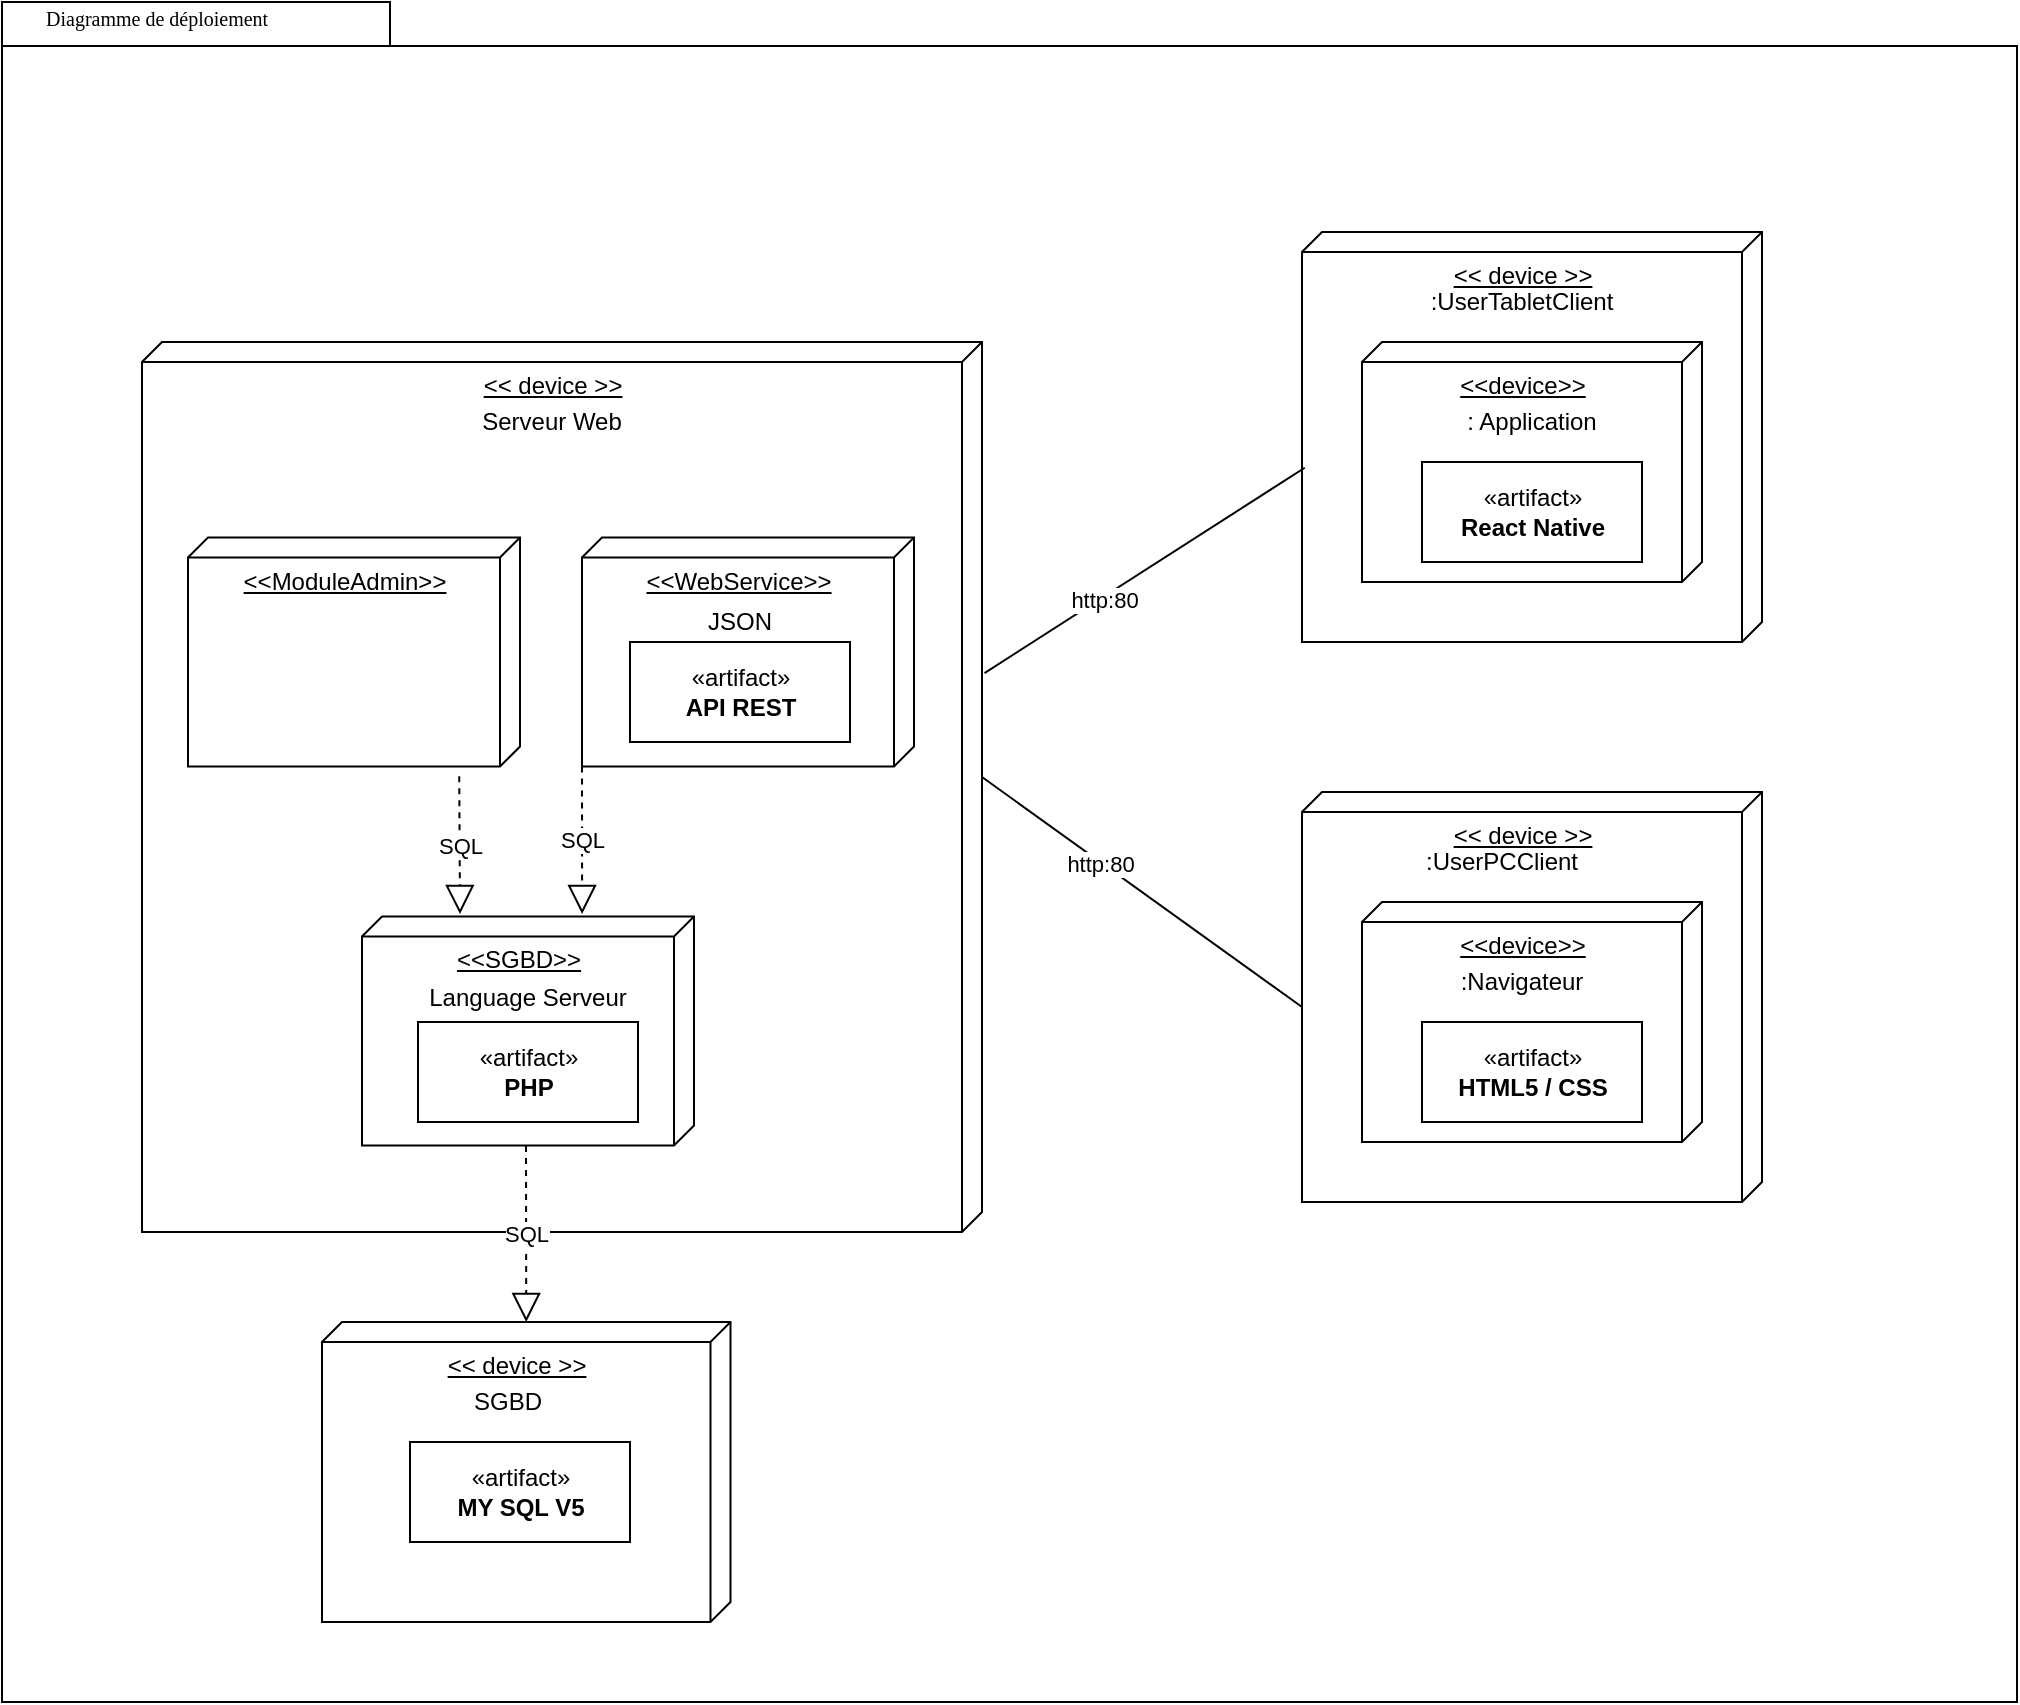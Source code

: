 <mxfile version="13.3.9" type="google"><diagram name="Page-1" id="b5b7bab2-c9e2-2cf4-8b2a-24fd1a2a6d21"><mxGraphModel dx="1703" dy="827" grid="1" gridSize="10" guides="1" tooltips="1" connect="1" arrows="1" fold="1" page="1" pageScale="1" pageWidth="827" pageHeight="1169" background="#ffffff" math="0" shadow="0"><root><mxCell id="0"/><mxCell id="1" parent="0"/><mxCell id="6e0c8c40b5770093-72" value="" style="shape=folder;fontStyle=1;spacingTop=10;tabWidth=194;tabHeight=22;tabPosition=left;html=1;rounded=0;shadow=0;comic=0;labelBackgroundColor=none;strokeWidth=1;fillColor=none;fontFamily=Verdana;fontSize=10;align=center;" parent="1" vertex="1"><mxGeometry x="320" y="70" width="1007.5" height="850" as="geometry"/></mxCell><mxCell id="6e0c8c40b5770093-73" value="Diagramme de déploiement" style="text;html=1;align=left;verticalAlign=top;spacingTop=-4;fontSize=10;fontFamily=Verdana" parent="1" vertex="1"><mxGeometry x="340" y="70" width="130" height="20" as="geometry"/></mxCell><mxCell id="_2XvsNjGAVXWxVIiQJ8I-2" value="&amp;lt;&amp;lt; device &amp;gt;&amp;gt;" style="verticalAlign=top;align=center;spacingTop=8;spacingLeft=2;spacingRight=12;shape=cube;size=10;direction=south;fontStyle=4;html=1;" vertex="1" parent="1"><mxGeometry x="970" y="465" width="230" height="205" as="geometry"/></mxCell><mxCell id="_2XvsNjGAVXWxVIiQJ8I-4" value="&amp;lt;&amp;lt;device&amp;gt;&amp;gt;" style="verticalAlign=top;align=center;spacingTop=8;spacingLeft=2;spacingRight=12;shape=cube;size=10;direction=south;fontStyle=4;html=1;" vertex="1" parent="1"><mxGeometry x="1000" y="520" width="170" height="120" as="geometry"/></mxCell><mxCell id="_2XvsNjGAVXWxVIiQJ8I-5" value=":UserPCClient" style="text;html=1;strokeColor=none;fillColor=none;align=center;verticalAlign=middle;whiteSpace=wrap;rounded=0;" vertex="1" parent="1"><mxGeometry x="1050" y="490" width="40" height="20" as="geometry"/></mxCell><mxCell id="_2XvsNjGAVXWxVIiQJ8I-7" value=":Navigateur" style="text;html=1;strokeColor=none;fillColor=none;align=center;verticalAlign=middle;whiteSpace=wrap;rounded=0;" vertex="1" parent="1"><mxGeometry x="1060" y="550" width="40" height="20" as="geometry"/></mxCell><mxCell id="_2XvsNjGAVXWxVIiQJ8I-9" value="«artifact»&lt;br&gt;&lt;b&gt;HTML5 / CSS&lt;/b&gt;" style="html=1;" vertex="1" parent="1"><mxGeometry x="1030" y="580" width="110" height="50" as="geometry"/></mxCell><mxCell id="_2XvsNjGAVXWxVIiQJ8I-10" value="&amp;lt;&amp;lt; device &amp;gt;&amp;gt;" style="verticalAlign=top;align=center;spacingTop=8;spacingLeft=2;spacingRight=12;shape=cube;size=10;direction=south;fontStyle=4;html=1;" vertex="1" parent="1"><mxGeometry x="390" y="240" width="420" height="445" as="geometry"/></mxCell><mxCell id="_2XvsNjGAVXWxVIiQJ8I-11" value="Serveur Web" style="text;html=1;strokeColor=none;fillColor=none;align=center;verticalAlign=middle;whiteSpace=wrap;rounded=0;" vertex="1" parent="1"><mxGeometry x="550" y="270" width="90" height="20" as="geometry"/></mxCell><mxCell id="_2XvsNjGAVXWxVIiQJ8I-13" value="" style="endArrow=none;html=1;exitX=0;exitY=0;exitDx=217.5;exitDy=0;exitPerimeter=0;entryX=0;entryY=0;entryDx=107.5;entryDy=230;entryPerimeter=0;" edge="1" parent="1" source="_2XvsNjGAVXWxVIiQJ8I-10" target="_2XvsNjGAVXWxVIiQJ8I-2"><mxGeometry width="50" height="50" relative="1" as="geometry"><mxPoint x="870" y="480" as="sourcePoint"/><mxPoint x="920" y="430" as="targetPoint"/></mxGeometry></mxCell><mxCell id="_2XvsNjGAVXWxVIiQJ8I-14" value="http:80" style="edgeLabel;html=1;align=center;verticalAlign=middle;resizable=0;points=[];" vertex="1" connectable="0" parent="_2XvsNjGAVXWxVIiQJ8I-13"><mxGeometry x="-0.259" y="-1" relative="1" as="geometry"><mxPoint as="offset"/></mxGeometry></mxCell><mxCell id="_2XvsNjGAVXWxVIiQJ8I-17" value="&amp;lt;&amp;lt;SGBD&amp;gt;&amp;gt;" style="verticalAlign=top;align=center;spacingTop=8;spacingLeft=2;spacingRight=12;shape=cube;size=10;direction=south;fontStyle=4;html=1;" vertex="1" parent="1"><mxGeometry x="500" y="527.25" width="166" height="114.5" as="geometry"/></mxCell><mxCell id="_2XvsNjGAVXWxVIiQJ8I-16" value="«artifact»&lt;br&gt;&lt;b&gt;PHP&lt;/b&gt;" style="html=1;" vertex="1" parent="1"><mxGeometry x="528" y="580" width="110" height="50" as="geometry"/></mxCell><mxCell id="_2XvsNjGAVXWxVIiQJ8I-19" value="&amp;lt;&amp;lt;ModuleAdmin&amp;gt;&amp;gt;" style="verticalAlign=top;align=center;spacingTop=8;spacingLeft=2;spacingRight=12;shape=cube;size=10;direction=south;fontStyle=4;html=1;" vertex="1" parent="1"><mxGeometry x="413" y="337.75" width="166" height="114.5" as="geometry"/></mxCell><mxCell id="_2XvsNjGAVXWxVIiQJ8I-20" value="&amp;lt;&amp;lt;WebService&amp;gt;&amp;gt;" style="verticalAlign=top;align=center;spacingTop=8;spacingLeft=2;spacingRight=12;shape=cube;size=10;direction=south;fontStyle=4;html=1;" vertex="1" parent="1"><mxGeometry x="610" y="337.75" width="166" height="114.5" as="geometry"/></mxCell><mxCell id="_2XvsNjGAVXWxVIiQJ8I-21" value="«artifact»&lt;br&gt;&lt;b&gt;API REST&lt;/b&gt;" style="html=1;" vertex="1" parent="1"><mxGeometry x="634" y="390" width="110" height="50" as="geometry"/></mxCell><mxCell id="_2XvsNjGAVXWxVIiQJ8I-24" value="SQL" style="endArrow=block;dashed=1;endFill=0;endSize=12;html=1;exitX=1.043;exitY=0.183;exitDx=0;exitDy=0;exitPerimeter=0;" edge="1" parent="1" source="_2XvsNjGAVXWxVIiQJ8I-19"><mxGeometry width="160" relative="1" as="geometry"><mxPoint x="820" y="410" as="sourcePoint"/><mxPoint x="549" y="526" as="targetPoint"/></mxGeometry></mxCell><mxCell id="_2XvsNjGAVXWxVIiQJ8I-25" value="SQL" style="endArrow=block;dashed=1;endFill=0;endSize=12;html=1;exitX=1;exitY=1;exitDx=0;exitDy=0;exitPerimeter=0;entryX=-0.011;entryY=0.337;entryDx=0;entryDy=0;entryPerimeter=0;" edge="1" parent="1" source="_2XvsNjGAVXWxVIiQJ8I-20" target="_2XvsNjGAVXWxVIiQJ8I-17"><mxGeometry width="160" relative="1" as="geometry"><mxPoint x="631.454" y="459.309" as="sourcePoint"/><mxPoint x="630" y="526" as="targetPoint"/><Array as="points"/></mxGeometry></mxCell><mxCell id="_2XvsNjGAVXWxVIiQJ8I-26" value="&amp;lt;&amp;lt; device &amp;gt;&amp;gt;" style="verticalAlign=top;align=center;spacingTop=8;spacingLeft=2;spacingRight=12;shape=cube;size=10;direction=south;fontStyle=4;html=1;" vertex="1" parent="1"><mxGeometry x="480" y="730" width="204.25" height="150" as="geometry"/></mxCell><mxCell id="_2XvsNjGAVXWxVIiQJ8I-27" value="SGBD" style="text;html=1;strokeColor=none;fillColor=none;align=center;verticalAlign=middle;whiteSpace=wrap;rounded=0;" vertex="1" parent="1"><mxGeometry x="528" y="760" width="90" height="20" as="geometry"/></mxCell><mxCell id="_2XvsNjGAVXWxVIiQJ8I-28" value="«artifact»&lt;br&gt;&lt;b&gt;MY SQL V5&lt;/b&gt;" style="html=1;" vertex="1" parent="1"><mxGeometry x="524" y="790" width="110" height="50" as="geometry"/></mxCell><mxCell id="_2XvsNjGAVXWxVIiQJ8I-33" value="Language Serveur" style="text;html=1;strokeColor=none;fillColor=none;align=center;verticalAlign=middle;whiteSpace=wrap;rounded=0;" vertex="1" parent="1"><mxGeometry x="532" y="557.5" width="102" height="20" as="geometry"/></mxCell><mxCell id="_2XvsNjGAVXWxVIiQJ8I-34" value="JSON" style="text;html=1;strokeColor=none;fillColor=none;align=center;verticalAlign=middle;whiteSpace=wrap;rounded=0;" vertex="1" parent="1"><mxGeometry x="644" y="370" width="90" height="20" as="geometry"/></mxCell><mxCell id="_2XvsNjGAVXWxVIiQJ8I-35" value="SQL" style="endArrow=block;dashed=1;endFill=0;endSize=12;html=1;entryX=0;entryY=0;entryDx=0;entryDy=102.125;entryPerimeter=0;" edge="1" parent="1" target="_2XvsNjGAVXWxVIiQJ8I-26"><mxGeometry width="160" relative="1" as="geometry"><mxPoint x="582" y="642" as="sourcePoint"/><mxPoint x="620.058" y="535.991" as="targetPoint"/><Array as="points"/></mxGeometry></mxCell><mxCell id="_2XvsNjGAVXWxVIiQJ8I-36" style="edgeStyle=orthogonalEdgeStyle;rounded=0;orthogonalLoop=1;jettySize=auto;html=1;exitX=0.5;exitY=1;exitDx=0;exitDy=0;" edge="1" parent="1" source="_2XvsNjGAVXWxVIiQJ8I-27" target="_2XvsNjGAVXWxVIiQJ8I-27"><mxGeometry relative="1" as="geometry"/></mxCell><mxCell id="_2XvsNjGAVXWxVIiQJ8I-39" value="&amp;lt;&amp;lt; device &amp;gt;&amp;gt;" style="verticalAlign=top;align=center;spacingTop=8;spacingLeft=2;spacingRight=12;shape=cube;size=10;direction=south;fontStyle=4;html=1;" vertex="1" parent="1"><mxGeometry x="970" y="185" width="230" height="205" as="geometry"/></mxCell><mxCell id="_2XvsNjGAVXWxVIiQJ8I-40" value="&amp;lt;&amp;lt;device&amp;gt;&amp;gt;" style="verticalAlign=top;align=center;spacingTop=8;spacingLeft=2;spacingRight=12;shape=cube;size=10;direction=south;fontStyle=4;html=1;" vertex="1" parent="1"><mxGeometry x="1000" y="240" width="170" height="120" as="geometry"/></mxCell><mxCell id="_2XvsNjGAVXWxVIiQJ8I-41" value="«artifact»&lt;br&gt;&lt;b&gt;React Native&lt;/b&gt;" style="html=1;" vertex="1" parent="1"><mxGeometry x="1030" y="300" width="110" height="50" as="geometry"/></mxCell><mxCell id="_2XvsNjGAVXWxVIiQJ8I-42" value=":UserTabletClient" style="text;html=1;strokeColor=none;fillColor=none;align=center;verticalAlign=middle;whiteSpace=wrap;rounded=0;" vertex="1" parent="1"><mxGeometry x="1060" y="210" width="40" height="20" as="geometry"/></mxCell><mxCell id="_2XvsNjGAVXWxVIiQJ8I-43" value=": Application" style="text;html=1;strokeColor=none;fillColor=none;align=center;verticalAlign=middle;whiteSpace=wrap;rounded=0;" vertex="1" parent="1"><mxGeometry x="1050" y="270" width="70" height="20" as="geometry"/></mxCell><mxCell id="_2XvsNjGAVXWxVIiQJ8I-44" value="" style="endArrow=none;html=1;entryX=0.575;entryY=0.994;entryDx=0;entryDy=0;entryPerimeter=0;exitX=0.372;exitY=-0.003;exitDx=0;exitDy=0;exitPerimeter=0;" edge="1" parent="1" source="_2XvsNjGAVXWxVIiQJ8I-10" target="_2XvsNjGAVXWxVIiQJ8I-39"><mxGeometry width="50" height="50" relative="1" as="geometry"><mxPoint x="820" y="482.5" as="sourcePoint"/><mxPoint x="980" y="582.5" as="targetPoint"/></mxGeometry></mxCell><mxCell id="_2XvsNjGAVXWxVIiQJ8I-45" value="http:80" style="edgeLabel;html=1;align=center;verticalAlign=middle;resizable=0;points=[];" vertex="1" connectable="0" parent="_2XvsNjGAVXWxVIiQJ8I-44"><mxGeometry x="-0.259" y="-1" relative="1" as="geometry"><mxPoint as="offset"/></mxGeometry></mxCell></root></mxGraphModel></diagram></mxfile>